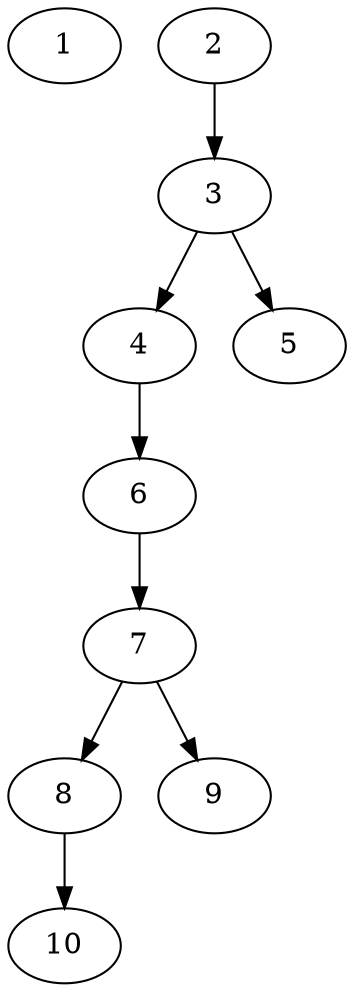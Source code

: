 // DAG (tier=1-easy, mode=compute, n=10, ccr=0.286, fat=0.438, density=0.284, regular=0.692, jump=0.066, mindata=262144, maxdata=2097152)
// DAG automatically generated by daggen at Sun Aug 24 16:33:32 2025
// /home/ermia/Project/Environments/daggen/bin/daggen --dot --ccr 0.286 --fat 0.438 --regular 0.692 --density 0.284 --jump 0.066 --mindata 262144 --maxdata 2097152 -n 10 
digraph G {
  1 [size="8423517282654748672", alpha="0.04", expect_size="4211758641327374336"]
  2 [size="6537356810569908224", alpha="0.01", expect_size="3268678405284954112"]
  2 -> 3 [size ="27969934327808"]
  3 [size="8916100448256000000", alpha="0.17", expect_size="4458050224128000000"]
  3 -> 4 [size ="34398535680000"]
  3 -> 5 [size ="34398535680000"]
  4 [size="1293385244406380", alpha="0.12", expect_size="646692622203190"]
  4 -> 6 [size ="1243401420800"]
  5 [size="49705963033819", alpha="0.20", expect_size="24852981516909"]
  6 [size="5549896061666983936", alpha="0.02", expect_size="2774948030833491968"]
  6 -> 7 [size ="25077248688128"]
  7 [size="54111826299017480", alpha="0.20", expect_size="27055913149508740"]
  7 -> 8 [size ="24990300766208"]
  7 -> 9 [size ="24990300766208"]
  8 [size="100692982404996", alpha="0.02", expect_size="50346491202498"]
  8 -> 10 [size ="2437066784768"]
  9 [size="15714958690005924", alpha="0.15", expect_size="7857479345002962"]
  10 [size="5000912816832512000", alpha="0.16", expect_size="2500456408416256000"]
}